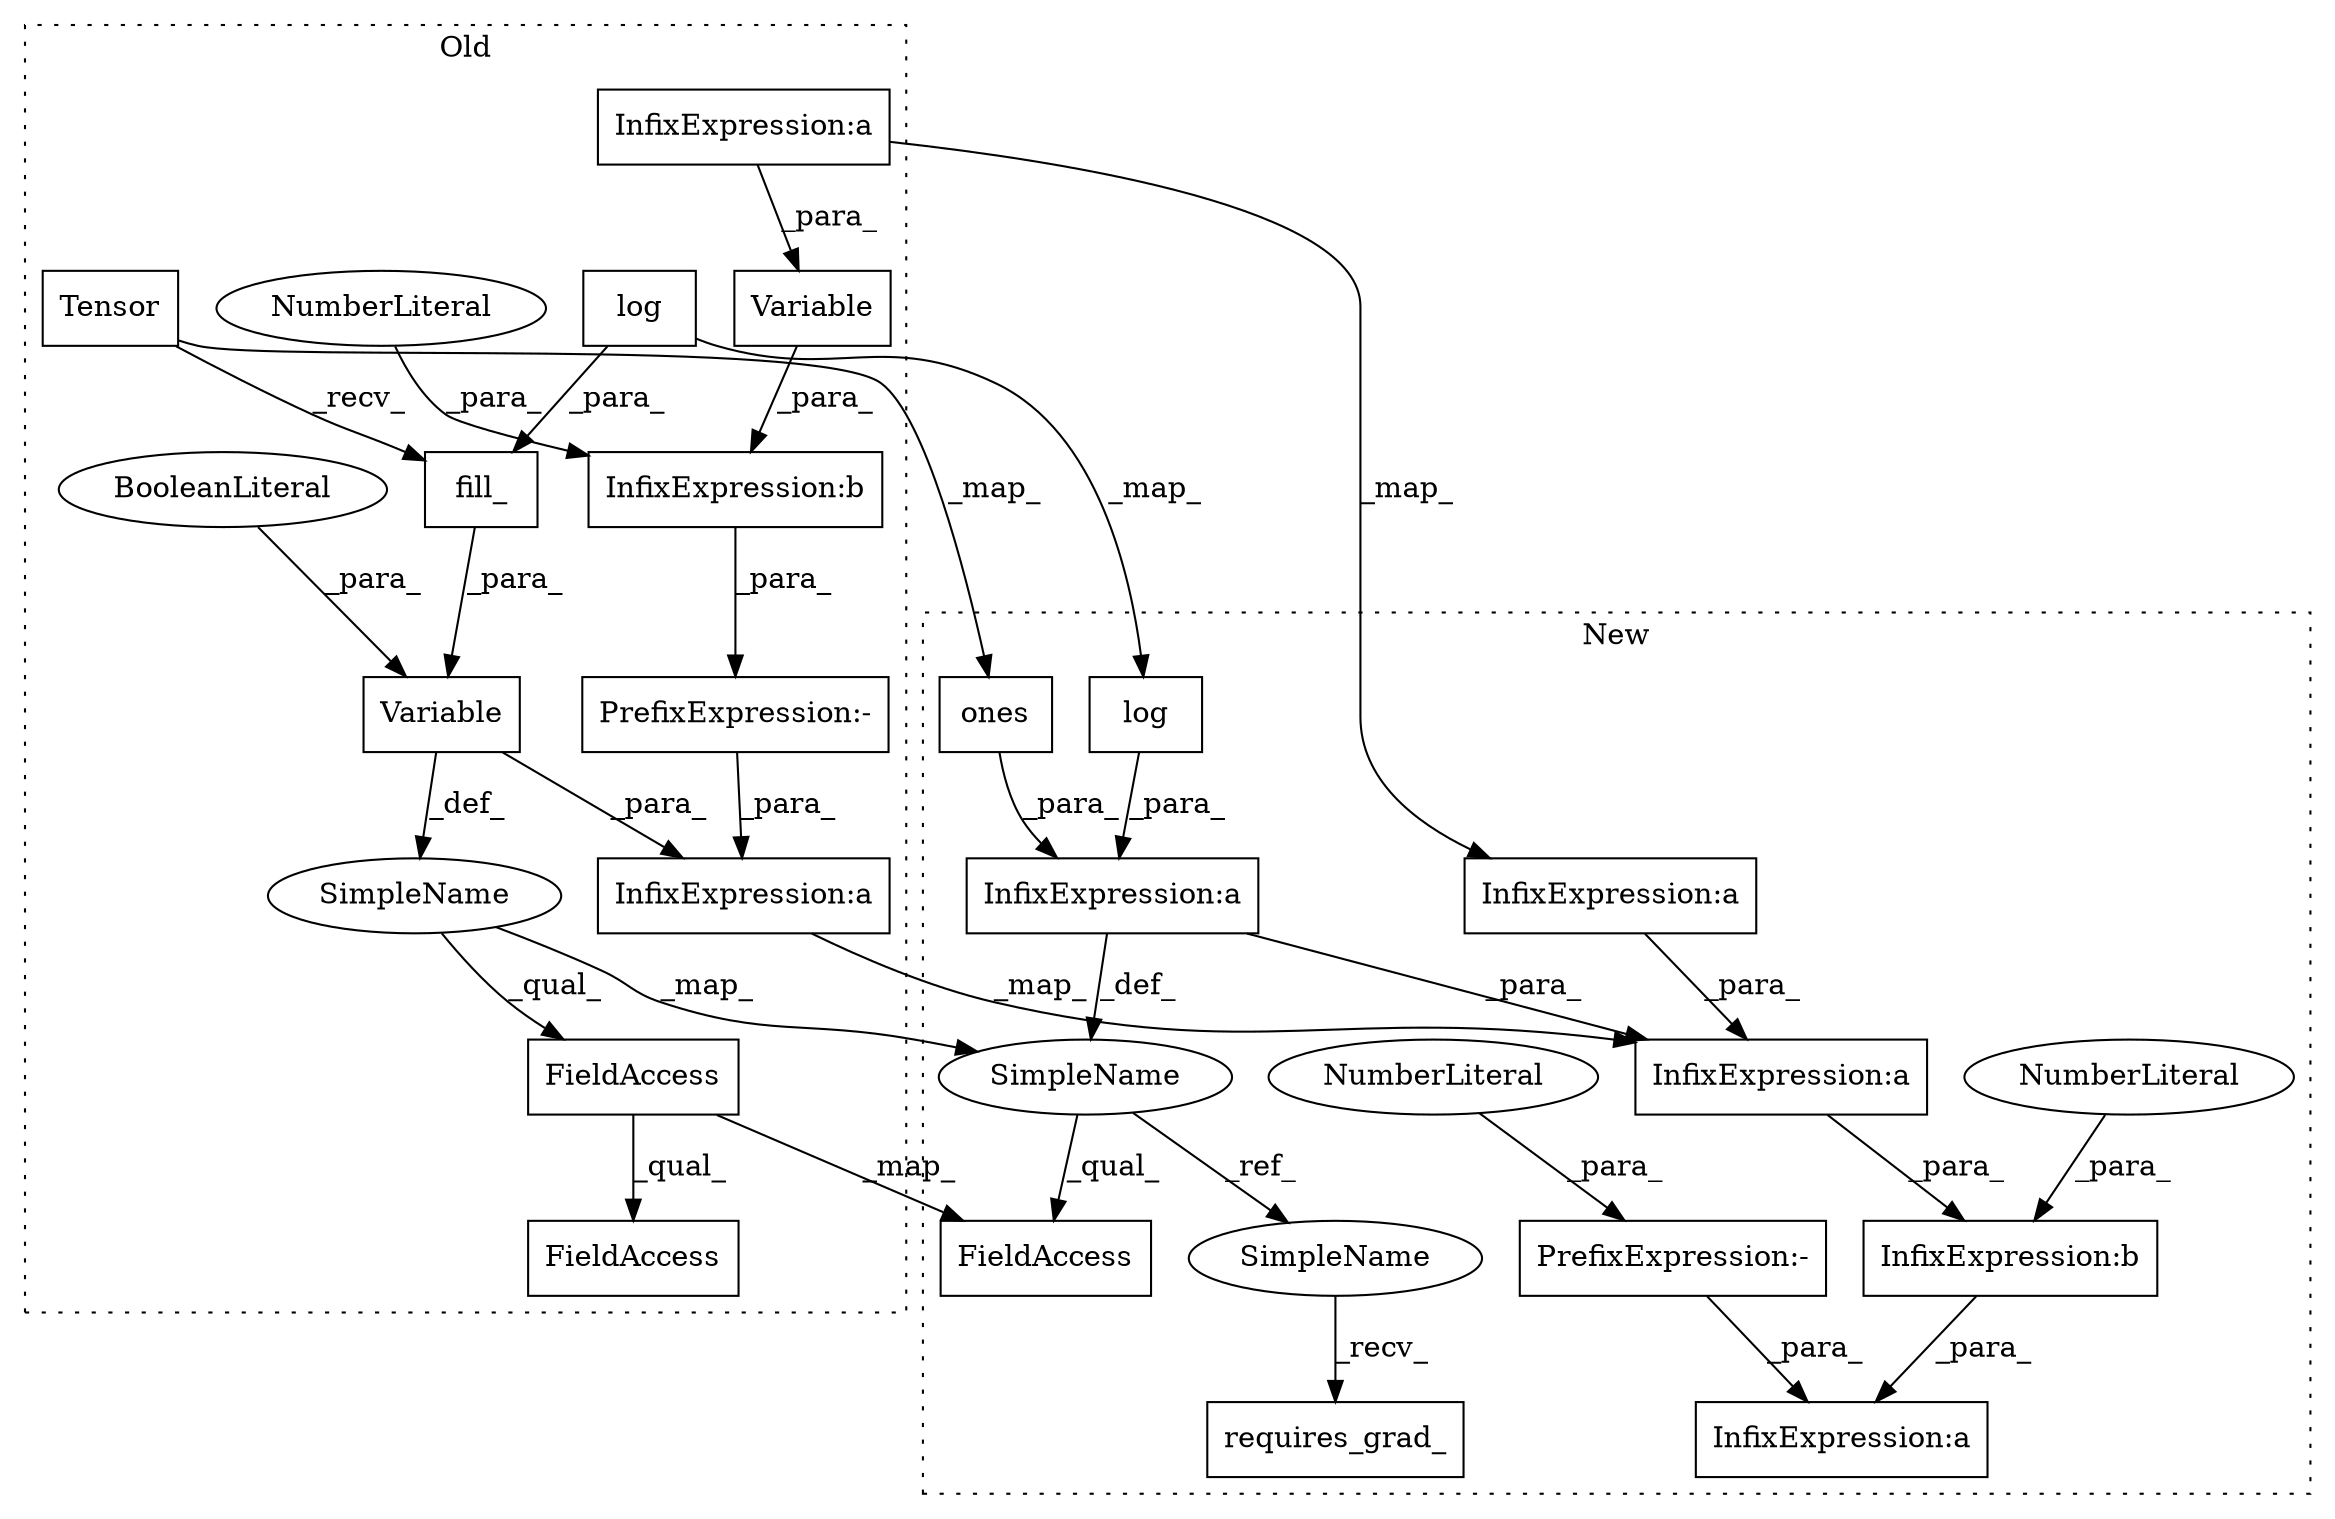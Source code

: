 digraph G {
subgraph cluster0 {
1 [label="Tensor" a="32" s="2735,2745" l="7,1" shape="box"];
4 [label="fill_" a="32" s="2747,2774" l="6,1" shape="box"];
8 [label="Variable" a="32" s="2720,2780" l="9,1" shape="box"];
9 [label="FieldAccess" a="22" s="2967" l="15" shape="box"];
10 [label="InfixExpression:a" a="27" s="2880" l="3" shape="box"];
12 [label="InfixExpression:b" a="27" s="2875" l="3" shape="box"];
13 [label="NumberLiteral" a="34" s="2878" l="1" shape="ellipse"];
14 [label="Variable" a="32" s="2793,2846" l="9,1" shape="box"];
15 [label="InfixExpression:a" a="27" s="2815" l="3" shape="box"];
18 [label="log" a="32" s="2758,2773" l="4,1" shape="box"];
19 [label="BooleanLiteral" a="9" s="2776" l="4" shape="ellipse"];
22 [label="PrefixExpression:-" a="38" s="2868" l="1" shape="box"];
25 [label="SimpleName" a="42" s="2714" l="5" shape="ellipse"];
27 [label="FieldAccess" a="22" s="2967" l="10" shape="box"];
label = "Old";
style="dotted";
}
subgraph cluster1 {
2 [label="ones" a="32" s="2658,2666" l="5,1" shape="box"];
3 [label="InfixExpression:a" a="27" s="2649" l="3" shape="box"];
5 [label="InfixExpression:a" a="27" s="2779" l="3" shape="box"];
6 [label="InfixExpression:b" a="27" s="2804" l="3" shape="box"];
7 [label="NumberLiteral" a="34" s="2807" l="1" shape="ellipse"];
11 [label="InfixExpression:a" a="27" s="2789" l="3" shape="box"];
16 [label="InfixExpression:a" a="27" s="2722" l="3" shape="box"];
17 [label="log" a="32" s="2633,2648" l="4,1" shape="box"];
20 [label="PrefixExpression:-" a="38" s="2775" l="1" shape="box"];
21 [label="NumberLiteral" a="34" s="2776" l="3" shape="ellipse"];
23 [label="requires_grad_" a="32" s="2680" l="16" shape="box"];
24 [label="SimpleName" a="42" s="2621" l="5" shape="ellipse"];
26 [label="FieldAccess" a="22" s="2882" l="10" shape="box"];
28 [label="SimpleName" a="42" s="2674" l="5" shape="ellipse"];
label = "New";
style="dotted";
}
1 -> 4 [label="_recv_"];
1 -> 2 [label="_map_"];
2 -> 3 [label="_para_"];
3 -> 11 [label="_para_"];
3 -> 24 [label="_def_"];
4 -> 8 [label="_para_"];
6 -> 5 [label="_para_"];
7 -> 6 [label="_para_"];
8 -> 25 [label="_def_"];
8 -> 10 [label="_para_"];
10 -> 11 [label="_map_"];
11 -> 6 [label="_para_"];
12 -> 22 [label="_para_"];
13 -> 12 [label="_para_"];
14 -> 12 [label="_para_"];
15 -> 16 [label="_map_"];
15 -> 14 [label="_para_"];
16 -> 11 [label="_para_"];
17 -> 3 [label="_para_"];
18 -> 17 [label="_map_"];
18 -> 4 [label="_para_"];
19 -> 8 [label="_para_"];
20 -> 5 [label="_para_"];
21 -> 20 [label="_para_"];
22 -> 10 [label="_para_"];
24 -> 26 [label="_qual_"];
24 -> 28 [label="_ref_"];
25 -> 27 [label="_qual_"];
25 -> 24 [label="_map_"];
27 -> 9 [label="_qual_"];
27 -> 26 [label="_map_"];
28 -> 23 [label="_recv_"];
}